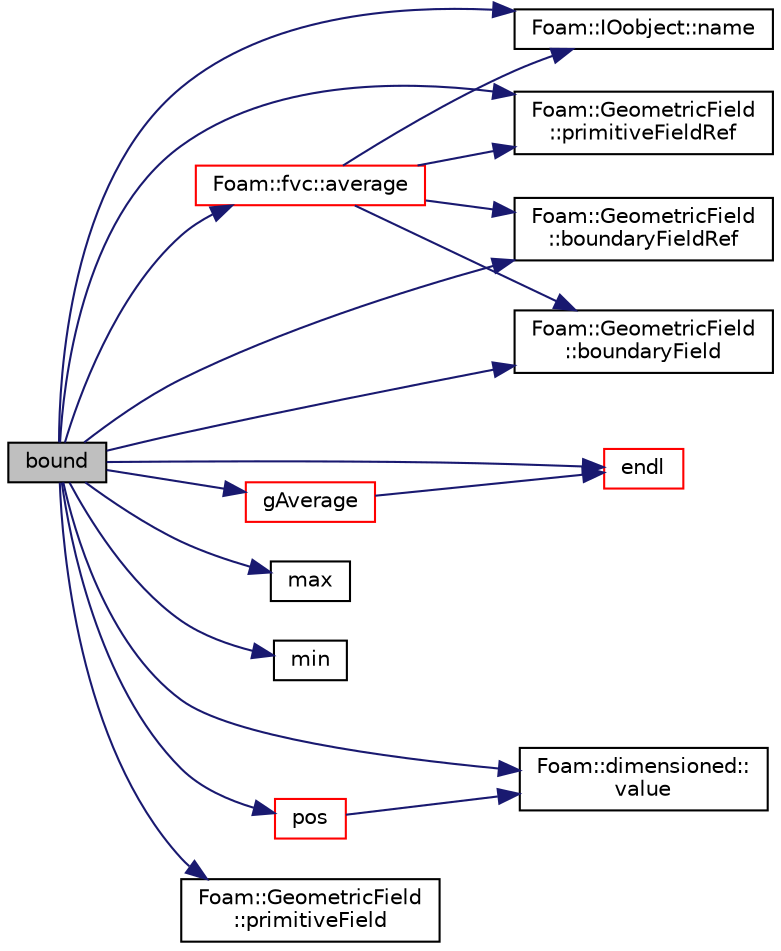 digraph "bound"
{
  bgcolor="transparent";
  edge [fontname="Helvetica",fontsize="10",labelfontname="Helvetica",labelfontsize="10"];
  node [fontname="Helvetica",fontsize="10",shape=record];
  rankdir="LR";
  Node1659 [label="bound",height=0.2,width=0.4,color="black", fillcolor="grey75", style="filled", fontcolor="black"];
  Node1659 -> Node1660 [color="midnightblue",fontsize="10",style="solid",fontname="Helvetica"];
  Node1660 [label="Foam::fvc::average",height=0.2,width=0.4,color="red",URL="$a21861.html#a081533edd829853720cd0cbb61c5d49f",tooltip="Area-weighted average a surfaceField creating a volField. "];
  Node1660 -> Node1662 [color="midnightblue",fontsize="10",style="solid",fontname="Helvetica"];
  Node1662 [label="Foam::IOobject::name",height=0.2,width=0.4,color="black",URL="$a27249.html#acc80e00a8ac919288fb55bd14cc88bf6",tooltip="Return name. "];
  Node1660 -> Node1666 [color="midnightblue",fontsize="10",style="solid",fontname="Helvetica"];
  Node1666 [label="Foam::GeometricField\l::primitiveFieldRef",height=0.2,width=0.4,color="black",URL="$a23249.html#a1c19f056796aa3c294dccefee1f7d26d",tooltip="Return a reference to the internal field. "];
  Node1660 -> Node1895 [color="midnightblue",fontsize="10",style="solid",fontname="Helvetica"];
  Node1895 [label="Foam::GeometricField\l::boundaryFieldRef",height=0.2,width=0.4,color="black",URL="$a23249.html#af3831c9fea9f6ae7532a6d57cc67c959",tooltip="Return a reference to the boundary field. "];
  Node1660 -> Node1812 [color="midnightblue",fontsize="10",style="solid",fontname="Helvetica"];
  Node1812 [label="Foam::GeometricField\l::boundaryField",height=0.2,width=0.4,color="black",URL="$a23249.html#a9ff7de36fba06b4f4f77a75142ad72b6",tooltip="Return const-reference to the boundary field. "];
  Node1659 -> Node1812 [color="midnightblue",fontsize="10",style="solid",fontname="Helvetica"];
  Node1659 -> Node1895 [color="midnightblue",fontsize="10",style="solid",fontname="Helvetica"];
  Node1659 -> Node1675 [color="midnightblue",fontsize="10",style="solid",fontname="Helvetica"];
  Node1675 [label="endl",height=0.2,width=0.4,color="red",URL="$a21851.html#a2db8fe02a0d3909e9351bb4275b23ce4",tooltip="Add newline and flush stream. "];
  Node1659 -> Node1962 [color="midnightblue",fontsize="10",style="solid",fontname="Helvetica"];
  Node1962 [label="gAverage",height=0.2,width=0.4,color="red",URL="$a21851.html#ab45e56189711a2e5cdd381a0e2b6cc5c"];
  Node1962 -> Node1675 [color="midnightblue",fontsize="10",style="solid",fontname="Helvetica"];
  Node1659 -> Node1879 [color="midnightblue",fontsize="10",style="solid",fontname="Helvetica"];
  Node1879 [label="max",height=0.2,width=0.4,color="black",URL="$a21851.html#ac993e906cf2774ae77e666bc24e81733"];
  Node1659 -> Node1880 [color="midnightblue",fontsize="10",style="solid",fontname="Helvetica"];
  Node1880 [label="min",height=0.2,width=0.4,color="black",URL="$a21851.html#a253e112ad2d56d96230ff39ea7f442dc"];
  Node1659 -> Node1662 [color="midnightblue",fontsize="10",style="solid",fontname="Helvetica"];
  Node1659 -> Node1967 [color="midnightblue",fontsize="10",style="solid",fontname="Helvetica"];
  Node1967 [label="pos",height=0.2,width=0.4,color="red",URL="$a21851.html#a09a190b59f3d01b258bca0fa964a6212"];
  Node1967 -> Node1701 [color="midnightblue",fontsize="10",style="solid",fontname="Helvetica"];
  Node1701 [label="Foam::dimensioned::\lvalue",height=0.2,width=0.4,color="black",URL="$a27473.html#a7948200a26c85fc3a83ffa510a91d668",tooltip="Return const reference to value. "];
  Node1659 -> Node1968 [color="midnightblue",fontsize="10",style="solid",fontname="Helvetica"];
  Node1968 [label="Foam::GeometricField\l::primitiveField",height=0.2,width=0.4,color="black",URL="$a23249.html#a3d8b34acd265b26c7d4984d1618f9ee2",tooltip="Return a const-reference to the internal field. "];
  Node1659 -> Node1666 [color="midnightblue",fontsize="10",style="solid",fontname="Helvetica"];
  Node1659 -> Node1701 [color="midnightblue",fontsize="10",style="solid",fontname="Helvetica"];
}
